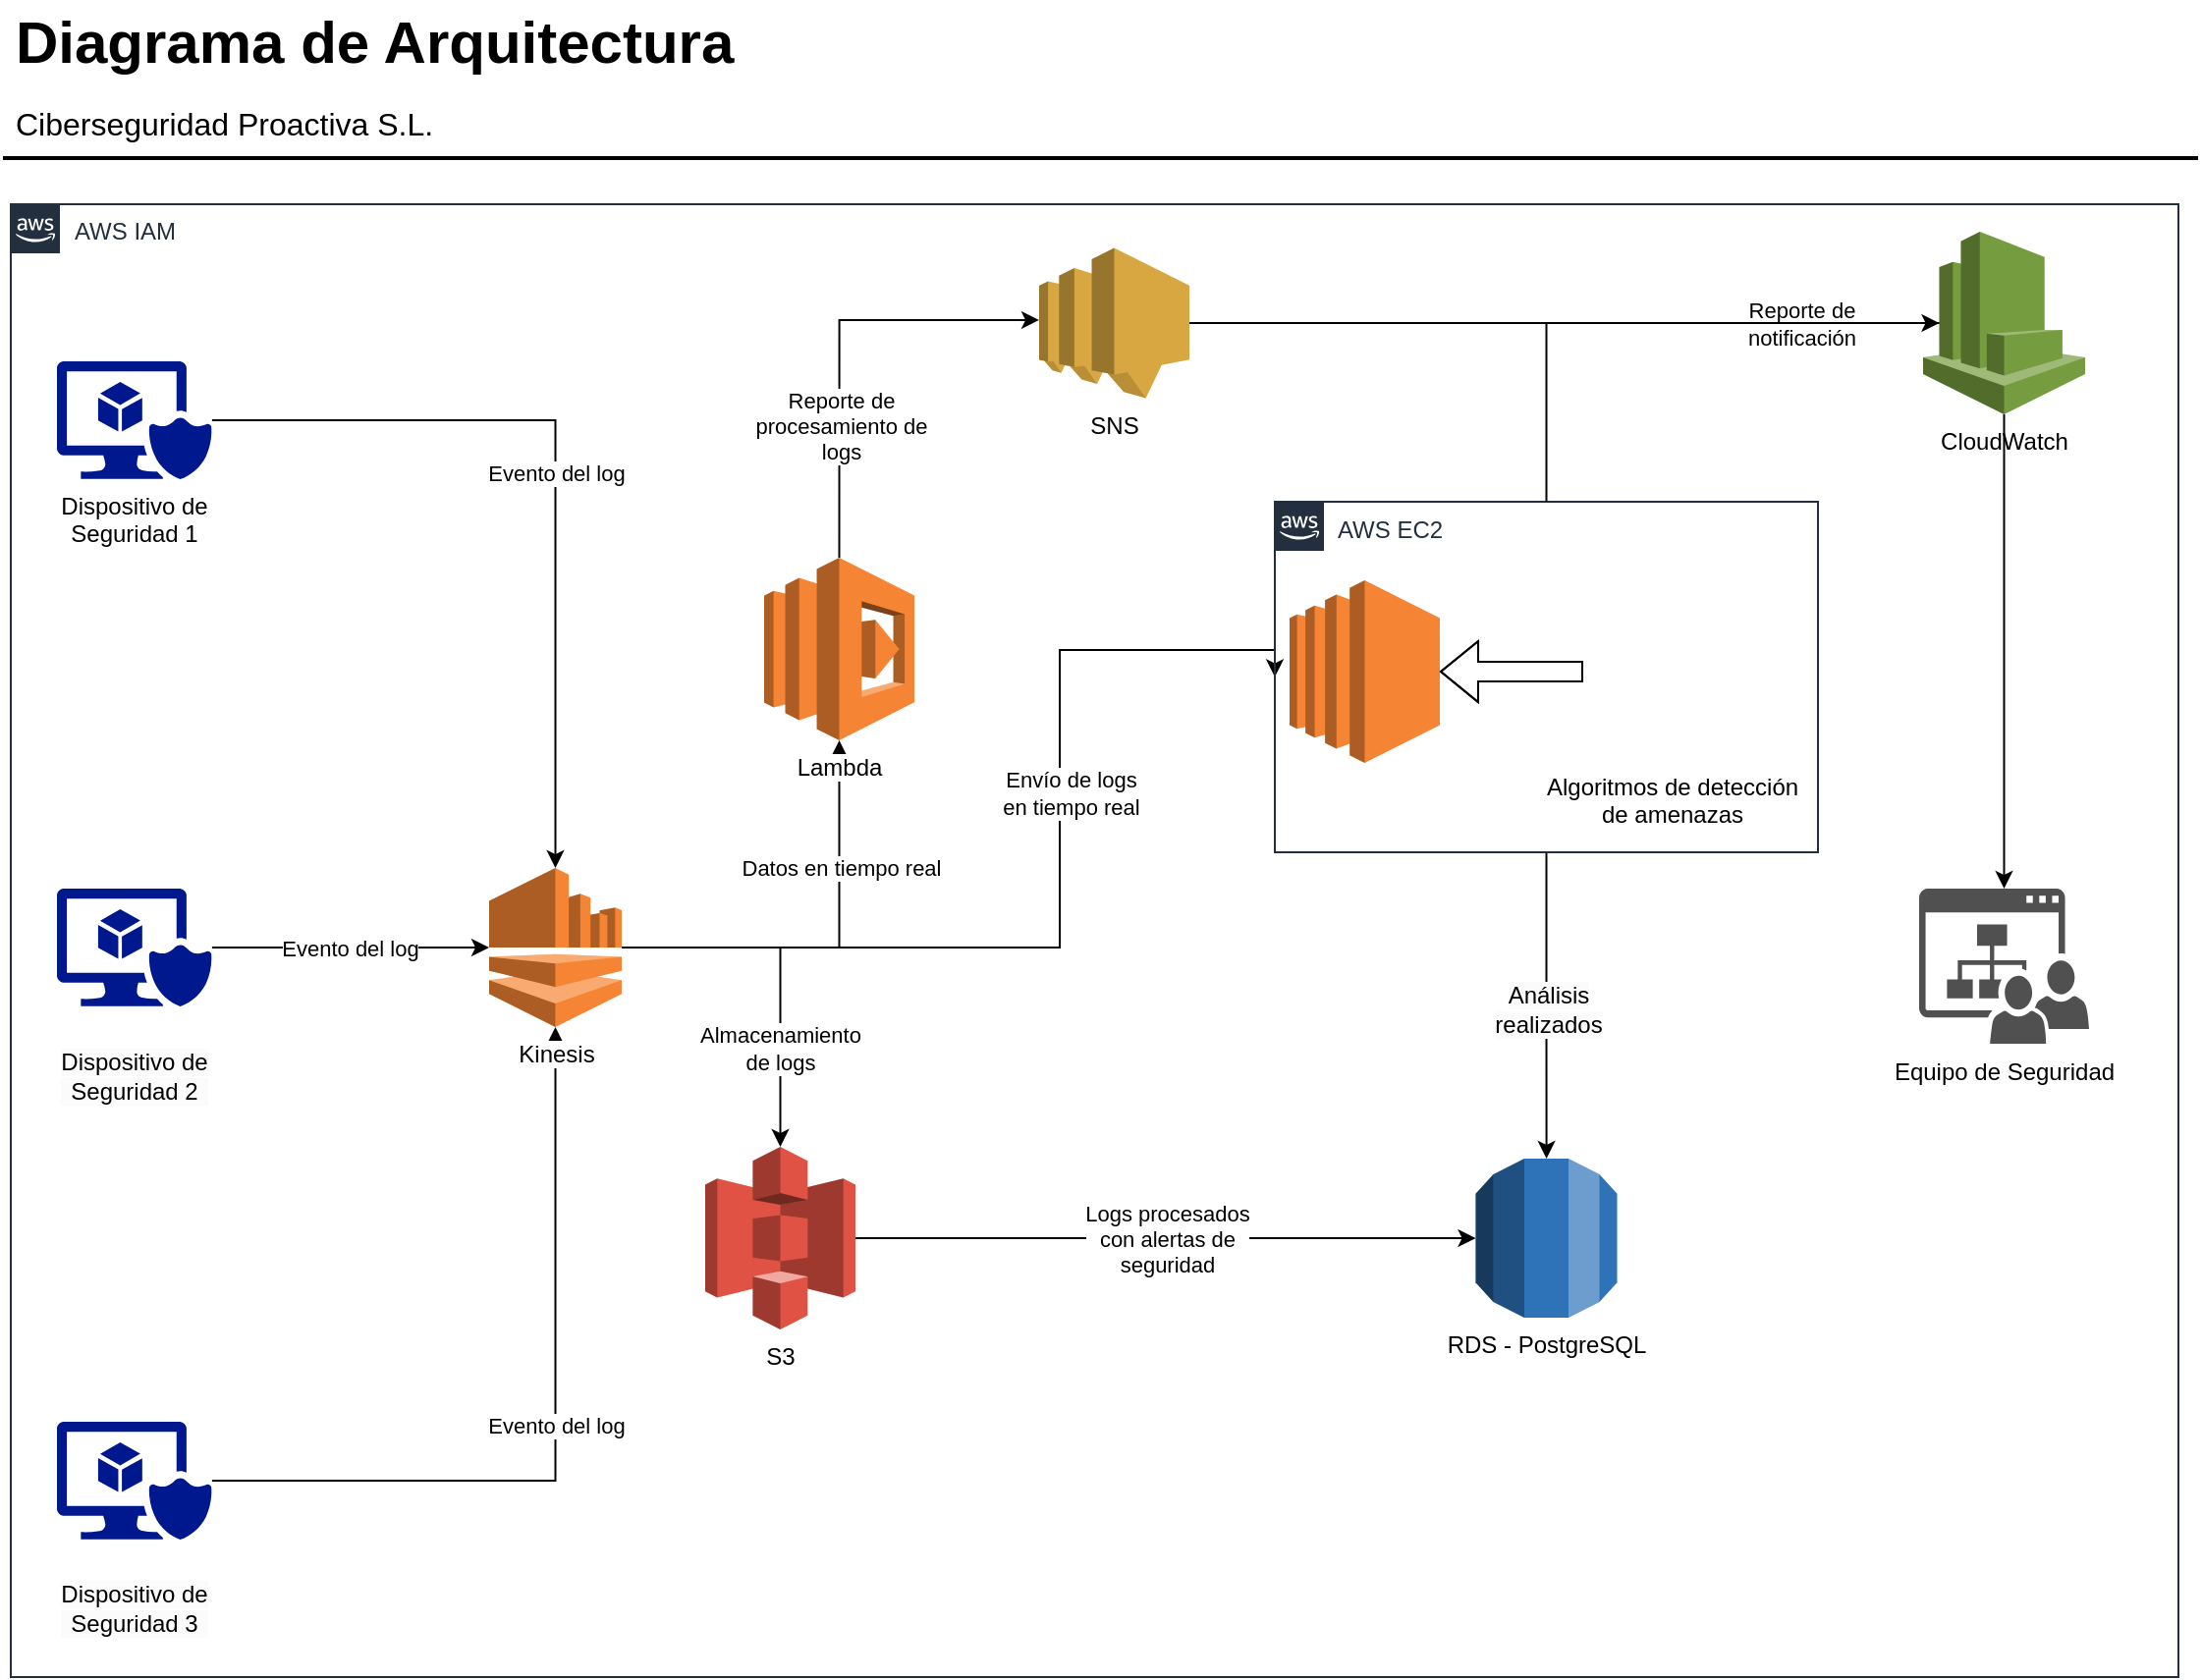 <mxfile version="24.7.17">
  <diagram id="Ht1M8jgEwFfnCIfOTk4-" name="Page-1">
    <mxGraphModel dx="1908" dy="938" grid="1" gridSize="10" guides="1" tooltips="1" connect="1" arrows="1" fold="1" page="1" pageScale="1" pageWidth="827" pageHeight="1169" math="0" shadow="0">
      <root>
        <mxCell id="0" />
        <mxCell id="1" parent="0" />
        <mxCell id="jZVaUwOg5UY3L9NAnvdq-71" value="AWS IAM" style="points=[[0,0],[0.25,0],[0.5,0],[0.75,0],[1,0],[1,0.25],[1,0.5],[1,0.75],[1,1],[0.75,1],[0.5,1],[0.25,1],[0,1],[0,0.75],[0,0.5],[0,0.25]];outlineConnect=0;gradientColor=none;html=1;whiteSpace=wrap;fontSize=12;fontStyle=0;shape=mxgraph.aws4.group;grIcon=mxgraph.aws4.group_aws_cloud_alt;strokeColor=#232F3E;fillColor=none;verticalAlign=top;align=left;spacingLeft=30;fontColor=#232F3E;dashed=0;labelBackgroundColor=none;container=1;pointerEvents=0;collapsible=0;recursiveResize=0;" parent="1" vertex="1">
          <mxGeometry x="36.5" y="130" width="1103.5" height="750" as="geometry" />
        </mxCell>
        <mxCell id="i77gJU5wFre7sJVHuuvo-12" value="Evento del log" style="edgeStyle=orthogonalEdgeStyle;rounded=0;orthogonalLoop=1;jettySize=auto;html=1;" edge="1" parent="jZVaUwOg5UY3L9NAnvdq-71" source="i77gJU5wFre7sJVHuuvo-1" target="i77gJU5wFre7sJVHuuvo-10">
          <mxGeometry relative="1" as="geometry" />
        </mxCell>
        <mxCell id="i77gJU5wFre7sJVHuuvo-1" value="Dispositivo de&lt;div&gt;Seguridad 1&lt;/div&gt;" style="sketch=0;aspect=fixed;pointerEvents=1;shadow=0;dashed=0;html=1;strokeColor=none;labelPosition=center;verticalLabelPosition=bottom;verticalAlign=top;align=center;fillColor=#00188D;shape=mxgraph.mscae.enterprise.secure_virtual_machine" vertex="1" parent="jZVaUwOg5UY3L9NAnvdq-71">
          <mxGeometry x="23.5" y="80" width="78.95" height="60" as="geometry" />
        </mxCell>
        <mxCell id="i77gJU5wFre7sJVHuuvo-16" value="Evento del log" style="edgeStyle=orthogonalEdgeStyle;rounded=0;orthogonalLoop=1;jettySize=auto;html=1;" edge="1" parent="jZVaUwOg5UY3L9NAnvdq-71" source="i77gJU5wFre7sJVHuuvo-2" target="i77gJU5wFre7sJVHuuvo-10">
          <mxGeometry relative="1" as="geometry" />
        </mxCell>
        <mxCell id="i77gJU5wFre7sJVHuuvo-2" value="&lt;br&gt;&lt;span style=&quot;color: rgb(0, 0, 0); font-family: Helvetica; font-size: 12px; font-style: normal; font-variant-ligatures: normal; font-variant-caps: normal; font-weight: 400; letter-spacing: normal; orphans: 2; text-align: center; text-indent: 0px; text-transform: none; widows: 2; word-spacing: 0px; -webkit-text-stroke-width: 0px; white-space: nowrap; background-color: rgb(251, 251, 251); text-decoration-thickness: initial; text-decoration-style: initial; text-decoration-color: initial; display: inline !important; float: none;&quot;&gt;Dispositivo de&lt;/span&gt;&lt;div style=&quot;forced-color-adjust: none; color: rgb(0, 0, 0); font-family: Helvetica; font-size: 12px; font-style: normal; font-variant-ligatures: normal; font-variant-caps: normal; font-weight: 400; letter-spacing: normal; orphans: 2; text-align: center; text-indent: 0px; text-transform: none; widows: 2; word-spacing: 0px; -webkit-text-stroke-width: 0px; white-space: nowrap; background-color: rgb(251, 251, 251); text-decoration-thickness: initial; text-decoration-style: initial; text-decoration-color: initial;&quot;&gt;Seguridad 2&lt;/div&gt;" style="sketch=0;aspect=fixed;pointerEvents=1;shadow=0;dashed=0;html=1;strokeColor=none;labelPosition=center;verticalLabelPosition=bottom;verticalAlign=top;align=center;fillColor=#00188D;shape=mxgraph.mscae.enterprise.secure_virtual_machine" vertex="1" parent="jZVaUwOg5UY3L9NAnvdq-71">
          <mxGeometry x="23.5" y="348.5" width="78.95" height="60" as="geometry" />
        </mxCell>
        <mxCell id="i77gJU5wFre7sJVHuuvo-13" value="Evento del log" style="edgeStyle=orthogonalEdgeStyle;rounded=0;orthogonalLoop=1;jettySize=auto;html=1;" edge="1" parent="jZVaUwOg5UY3L9NAnvdq-71" source="i77gJU5wFre7sJVHuuvo-3" target="i77gJU5wFre7sJVHuuvo-10">
          <mxGeometry relative="1" as="geometry" />
        </mxCell>
        <mxCell id="i77gJU5wFre7sJVHuuvo-3" value="&lt;br&gt;&lt;span style=&quot;color: rgb(0, 0, 0); font-family: Helvetica; font-size: 12px; font-style: normal; font-variant-ligatures: normal; font-variant-caps: normal; font-weight: 400; letter-spacing: normal; orphans: 2; text-align: center; text-indent: 0px; text-transform: none; widows: 2; word-spacing: 0px; -webkit-text-stroke-width: 0px; white-space: nowrap; background-color: rgb(251, 251, 251); text-decoration-thickness: initial; text-decoration-style: initial; text-decoration-color: initial; display: inline !important; float: none;&quot;&gt;Dispositivo de&lt;/span&gt;&lt;div style=&quot;forced-color-adjust: none; color: rgb(0, 0, 0); font-family: Helvetica; font-size: 12px; font-style: normal; font-variant-ligatures: normal; font-variant-caps: normal; font-weight: 400; letter-spacing: normal; orphans: 2; text-align: center; text-indent: 0px; text-transform: none; widows: 2; word-spacing: 0px; -webkit-text-stroke-width: 0px; white-space: nowrap; background-color: rgb(251, 251, 251); text-decoration-thickness: initial; text-decoration-style: initial; text-decoration-color: initial;&quot;&gt;Seguridad 3&lt;/div&gt;" style="sketch=0;aspect=fixed;pointerEvents=1;shadow=0;dashed=0;html=1;strokeColor=none;labelPosition=center;verticalLabelPosition=bottom;verticalAlign=top;align=center;fillColor=#00188D;shape=mxgraph.mscae.enterprise.secure_virtual_machine" vertex="1" parent="jZVaUwOg5UY3L9NAnvdq-71">
          <mxGeometry x="23.5" y="620" width="78.95" height="60" as="geometry" />
        </mxCell>
        <mxCell id="i77gJU5wFre7sJVHuuvo-24" value="Almacenamiento&lt;div&gt;de logs&lt;/div&gt;" style="edgeStyle=orthogonalEdgeStyle;rounded=0;orthogonalLoop=1;jettySize=auto;html=1;" edge="1" parent="jZVaUwOg5UY3L9NAnvdq-71" source="i77gJU5wFre7sJVHuuvo-10" target="i77gJU5wFre7sJVHuuvo-15">
          <mxGeometry x="0.451" relative="1" as="geometry">
            <mxPoint as="offset" />
          </mxGeometry>
        </mxCell>
        <mxCell id="i77gJU5wFre7sJVHuuvo-25" style="edgeStyle=orthogonalEdgeStyle;rounded=0;orthogonalLoop=1;jettySize=auto;html=1;" edge="1" parent="jZVaUwOg5UY3L9NAnvdq-71" source="i77gJU5wFre7sJVHuuvo-10" target="i77gJU5wFre7sJVHuuvo-19">
          <mxGeometry relative="1" as="geometry" />
        </mxCell>
        <mxCell id="i77gJU5wFre7sJVHuuvo-27" value="Datos en tiempo real" style="edgeLabel;html=1;align=center;verticalAlign=middle;resizable=0;points=[];" vertex="1" connectable="0" parent="i77gJU5wFre7sJVHuuvo-25">
          <mxGeometry x="0.408" y="-1" relative="1" as="geometry">
            <mxPoint x="-1" as="offset" />
          </mxGeometry>
        </mxCell>
        <mxCell id="i77gJU5wFre7sJVHuuvo-78" style="edgeStyle=orthogonalEdgeStyle;rounded=0;orthogonalLoop=1;jettySize=auto;html=1;entryX=0;entryY=0.5;entryDx=0;entryDy=0;" edge="1" parent="jZVaUwOg5UY3L9NAnvdq-71" source="i77gJU5wFre7sJVHuuvo-10" target="i77gJU5wFre7sJVHuuvo-53">
          <mxGeometry relative="1" as="geometry">
            <Array as="points">
              <mxPoint x="534" y="379" />
              <mxPoint x="534" y="227" />
            </Array>
          </mxGeometry>
        </mxCell>
        <mxCell id="i77gJU5wFre7sJVHuuvo-79" value="Text" style="edgeLabel;html=1;align=center;verticalAlign=middle;resizable=0;points=[];" vertex="1" connectable="0" parent="i77gJU5wFre7sJVHuuvo-78">
          <mxGeometry x="0.224" y="-2" relative="1" as="geometry">
            <mxPoint as="offset" />
          </mxGeometry>
        </mxCell>
        <mxCell id="i77gJU5wFre7sJVHuuvo-80" value="Envío de logs&lt;div&gt;en tiempo real&lt;/div&gt;" style="edgeLabel;html=1;align=center;verticalAlign=middle;resizable=0;points=[];" vertex="1" connectable="0" parent="i77gJU5wFre7sJVHuuvo-78">
          <mxGeometry x="0.212" y="-5" relative="1" as="geometry">
            <mxPoint as="offset" />
          </mxGeometry>
        </mxCell>
        <mxCell id="i77gJU5wFre7sJVHuuvo-10" value="Kinesis" style="outlineConnect=0;dashed=0;verticalLabelPosition=bottom;verticalAlign=top;align=center;html=1;shape=mxgraph.aws3.kinesis;fillColor=#F58534;gradientColor=none;labelBackgroundColor=default;" vertex="1" parent="jZVaUwOg5UY3L9NAnvdq-71">
          <mxGeometry x="243.5" y="338" width="67.5" height="81" as="geometry" />
        </mxCell>
        <mxCell id="i77gJU5wFre7sJVHuuvo-90" value="Logs procesados&lt;div&gt;con alertas de&lt;/div&gt;&lt;div&gt;seguridad&lt;/div&gt;" style="edgeStyle=orthogonalEdgeStyle;rounded=0;orthogonalLoop=1;jettySize=auto;html=1;" edge="1" parent="jZVaUwOg5UY3L9NAnvdq-71" source="i77gJU5wFre7sJVHuuvo-15" target="i77gJU5wFre7sJVHuuvo-89">
          <mxGeometry relative="1" as="geometry" />
        </mxCell>
        <mxCell id="i77gJU5wFre7sJVHuuvo-15" value="S3" style="outlineConnect=0;dashed=0;verticalLabelPosition=bottom;verticalAlign=top;align=center;html=1;shape=mxgraph.aws3.s3;fillColor=#E05243;gradientColor=none;labelBorderColor=none;horizontal=1;" vertex="1" parent="jZVaUwOg5UY3L9NAnvdq-71">
          <mxGeometry x="353.5" y="480" width="76.5" height="93" as="geometry" />
        </mxCell>
        <mxCell id="i77gJU5wFre7sJVHuuvo-19" value="Lambda" style="outlineConnect=0;dashed=0;verticalLabelPosition=bottom;verticalAlign=top;align=center;html=1;shape=mxgraph.aws3.lambda;fillColor=#F58534;gradientColor=none;labelBackgroundColor=default;" vertex="1" parent="jZVaUwOg5UY3L9NAnvdq-71">
          <mxGeometry x="383.5" y="180" width="76.5" height="93" as="geometry" />
        </mxCell>
        <mxCell id="i77gJU5wFre7sJVHuuvo-28" value="Equipo de Seguridad" style="sketch=0;pointerEvents=1;shadow=0;dashed=0;html=1;strokeColor=none;fillColor=#505050;labelPosition=center;verticalLabelPosition=bottom;verticalAlign=top;outlineConnect=0;align=center;shape=mxgraph.office.sites.site_team;" vertex="1" parent="jZVaUwOg5UY3L9NAnvdq-71">
          <mxGeometry x="971.5" y="348.5" width="86.5" height="79" as="geometry" />
        </mxCell>
        <mxCell id="i77gJU5wFre7sJVHuuvo-33" style="edgeStyle=orthogonalEdgeStyle;rounded=0;orthogonalLoop=1;jettySize=auto;html=1;" edge="1" parent="jZVaUwOg5UY3L9NAnvdq-71" source="i77gJU5wFre7sJVHuuvo-30" target="i77gJU5wFre7sJVHuuvo-28">
          <mxGeometry relative="1" as="geometry" />
        </mxCell>
        <mxCell id="i77gJU5wFre7sJVHuuvo-91" style="edgeStyle=orthogonalEdgeStyle;rounded=0;orthogonalLoop=1;jettySize=auto;html=1;" edge="1" parent="jZVaUwOg5UY3L9NAnvdq-71" source="i77gJU5wFre7sJVHuuvo-53" target="i77gJU5wFre7sJVHuuvo-89">
          <mxGeometry relative="1" as="geometry" />
        </mxCell>
        <mxCell id="i77gJU5wFre7sJVHuuvo-92" value="&lt;span style=&quot;font-size: 12px; background-color: rgb(251, 251, 251);&quot;&gt;Análisis&lt;/span&gt;&lt;div style=&quot;font-size: 12px; background-color: rgb(251, 251, 251);&quot;&gt;realizados&lt;/div&gt;" style="edgeLabel;html=1;align=center;verticalAlign=middle;resizable=0;points=[];" vertex="1" connectable="0" parent="i77gJU5wFre7sJVHuuvo-91">
          <mxGeometry x="0.028" relative="1" as="geometry">
            <mxPoint as="offset" />
          </mxGeometry>
        </mxCell>
        <mxCell id="i77gJU5wFre7sJVHuuvo-53" value="AWS EC2" style="points=[[0,0],[0.25,0],[0.5,0],[0.75,0],[1,0],[1,0.25],[1,0.5],[1,0.75],[1,1],[0.75,1],[0.5,1],[0.25,1],[0,1],[0,0.75],[0,0.5],[0,0.25]];outlineConnect=0;gradientColor=none;html=1;whiteSpace=wrap;fontSize=12;fontStyle=0;shape=mxgraph.aws4.group;grIcon=mxgraph.aws4.group_aws_cloud_alt;strokeColor=#232F3E;fillColor=none;verticalAlign=top;align=left;spacingLeft=30;fontColor=#232F3E;dashed=0;labelBackgroundColor=none;container=1;pointerEvents=0;collapsible=0;recursiveResize=0;" vertex="1" parent="jZVaUwOg5UY3L9NAnvdq-71">
          <mxGeometry x="643.5" y="151.5" width="276.5" height="178.5" as="geometry" />
        </mxCell>
        <mxCell id="i77gJU5wFre7sJVHuuvo-72" value="" style="outlineConnect=0;dashed=0;verticalLabelPosition=bottom;verticalAlign=top;align=center;html=1;shape=mxgraph.aws3.ec2;fillColor=#F58534;gradientColor=none;" vertex="1" parent="i77gJU5wFre7sJVHuuvo-53">
          <mxGeometry x="7.5" y="40" width="76.5" height="93" as="geometry" />
        </mxCell>
        <mxCell id="i77gJU5wFre7sJVHuuvo-73" value="Algoritmos de detección&lt;div&gt;de amenazas&lt;/div&gt;" style="shape=image;html=1;verticalAlign=top;verticalLabelPosition=bottom;labelBackgroundColor=#ffffff;imageAspect=0;aspect=fixed;image=https://cdn1.iconfinder.com/data/icons/social-media-2106/24/social_media_social_media_logo_docker-128.png" vertex="1" parent="i77gJU5wFre7sJVHuuvo-53">
          <mxGeometry x="157" y="41.75" width="89.5" height="89.5" as="geometry" />
        </mxCell>
        <mxCell id="i77gJU5wFre7sJVHuuvo-75" style="edgeStyle=orthogonalEdgeStyle;rounded=0;orthogonalLoop=1;jettySize=auto;html=1;entryX=1;entryY=0.5;entryDx=0;entryDy=0;entryPerimeter=0;shape=flexArrow;" edge="1" parent="i77gJU5wFre7sJVHuuvo-53" source="i77gJU5wFre7sJVHuuvo-73" target="i77gJU5wFre7sJVHuuvo-72">
          <mxGeometry relative="1" as="geometry" />
        </mxCell>
        <mxCell id="i77gJU5wFre7sJVHuuvo-81" style="edgeStyle=orthogonalEdgeStyle;rounded=0;orthogonalLoop=1;jettySize=auto;html=1;entryX=0.1;entryY=0.5;entryDx=0;entryDy=0;entryPerimeter=0;" edge="1" parent="jZVaUwOg5UY3L9NAnvdq-71" source="i77gJU5wFre7sJVHuuvo-53" target="i77gJU5wFre7sJVHuuvo-30">
          <mxGeometry relative="1" as="geometry">
            <Array as="points">
              <mxPoint x="782" y="61" />
            </Array>
          </mxGeometry>
        </mxCell>
        <mxCell id="i77gJU5wFre7sJVHuuvo-82" value="Reporte de&lt;div&gt;notificación&lt;/div&gt;" style="edgeLabel;html=1;align=center;verticalAlign=middle;resizable=0;points=[];" vertex="1" connectable="0" parent="i77gJU5wFre7sJVHuuvo-81">
          <mxGeometry x="-0.198" relative="1" as="geometry">
            <mxPoint x="104" as="offset" />
          </mxGeometry>
        </mxCell>
        <mxCell id="i77gJU5wFre7sJVHuuvo-88" style="edgeStyle=orthogonalEdgeStyle;rounded=0;orthogonalLoop=1;jettySize=auto;html=1;" edge="1" parent="jZVaUwOg5UY3L9NAnvdq-71" source="i77gJU5wFre7sJVHuuvo-83">
          <mxGeometry relative="1" as="geometry">
            <mxPoint x="1003.5" y="60.5" as="targetPoint" />
          </mxGeometry>
        </mxCell>
        <mxCell id="i77gJU5wFre7sJVHuuvo-83" value="SNS" style="outlineConnect=0;dashed=0;verticalLabelPosition=bottom;verticalAlign=top;align=center;html=1;shape=mxgraph.aws3.sns;fillColor=#D9A741;gradientColor=none;" vertex="1" parent="jZVaUwOg5UY3L9NAnvdq-71">
          <mxGeometry x="523.5" y="22.25" width="76.5" height="76.5" as="geometry" />
        </mxCell>
        <mxCell id="i77gJU5wFre7sJVHuuvo-84" style="edgeStyle=orthogonalEdgeStyle;rounded=0;orthogonalLoop=1;jettySize=auto;html=1;entryX=0;entryY=0.48;entryDx=0;entryDy=0;entryPerimeter=0;exitX=0.5;exitY=0;exitDx=0;exitDy=0;exitPerimeter=0;" edge="1" parent="jZVaUwOg5UY3L9NAnvdq-71" source="i77gJU5wFre7sJVHuuvo-19" target="i77gJU5wFre7sJVHuuvo-83">
          <mxGeometry relative="1" as="geometry" />
        </mxCell>
        <mxCell id="i77gJU5wFre7sJVHuuvo-86" value="Reporte de&lt;div&gt;procesamiento de&lt;/div&gt;&lt;div&gt;logs&lt;/div&gt;" style="edgeLabel;html=1;align=center;verticalAlign=middle;resizable=0;points=[];" vertex="1" connectable="0" parent="i77gJU5wFre7sJVHuuvo-84">
          <mxGeometry x="-0.4" relative="1" as="geometry">
            <mxPoint as="offset" />
          </mxGeometry>
        </mxCell>
        <mxCell id="i77gJU5wFre7sJVHuuvo-30" value="CloudWatch" style="outlineConnect=0;dashed=0;verticalLabelPosition=bottom;verticalAlign=top;align=center;html=1;shape=mxgraph.aws3.cloudwatch;fillColor=#759C3E;gradientColor=none;" vertex="1" parent="jZVaUwOg5UY3L9NAnvdq-71">
          <mxGeometry x="973.5" y="14" width="82.5" height="93" as="geometry" />
        </mxCell>
        <mxCell id="i77gJU5wFre7sJVHuuvo-89" value="RDS - PostgreSQL" style="outlineConnect=0;dashed=0;verticalLabelPosition=bottom;verticalAlign=top;align=center;html=1;shape=mxgraph.aws3.rds;fillColor=#2E73B8;gradientColor=none;" vertex="1" parent="jZVaUwOg5UY3L9NAnvdq-71">
          <mxGeometry x="745.75" y="486" width="72" height="81" as="geometry" />
        </mxCell>
        <mxCell id="-QjtrjUzRDEMRZ5MF8oH-47" value="Diagrama de Arquitectura" style="text;html=1;resizable=0;points=[];autosize=1;align=left;verticalAlign=top;spacingTop=-4;fontSize=30;fontStyle=1;labelBackgroundColor=none;" parent="1" vertex="1">
          <mxGeometry x="36.5" y="26.5" width="360" height="40" as="geometry" />
        </mxCell>
        <mxCell id="-QjtrjUzRDEMRZ5MF8oH-48" value="Ciberseguridad Proactiva S.L." style="text;html=1;resizable=0;points=[];autosize=1;align=left;verticalAlign=top;spacingTop=-4;fontSize=16;labelBackgroundColor=none;" parent="1" vertex="1">
          <mxGeometry x="36.5" y="76.5" width="240" height="30" as="geometry" />
        </mxCell>
        <mxCell id="SCVMTBWpLvtzJIhz15lM-1" value="" style="line;strokeWidth=2;html=1;fontSize=14;labelBackgroundColor=none;" parent="1" vertex="1">
          <mxGeometry x="32.5" y="101.5" width="1117.5" height="10" as="geometry" />
        </mxCell>
      </root>
    </mxGraphModel>
  </diagram>
</mxfile>
